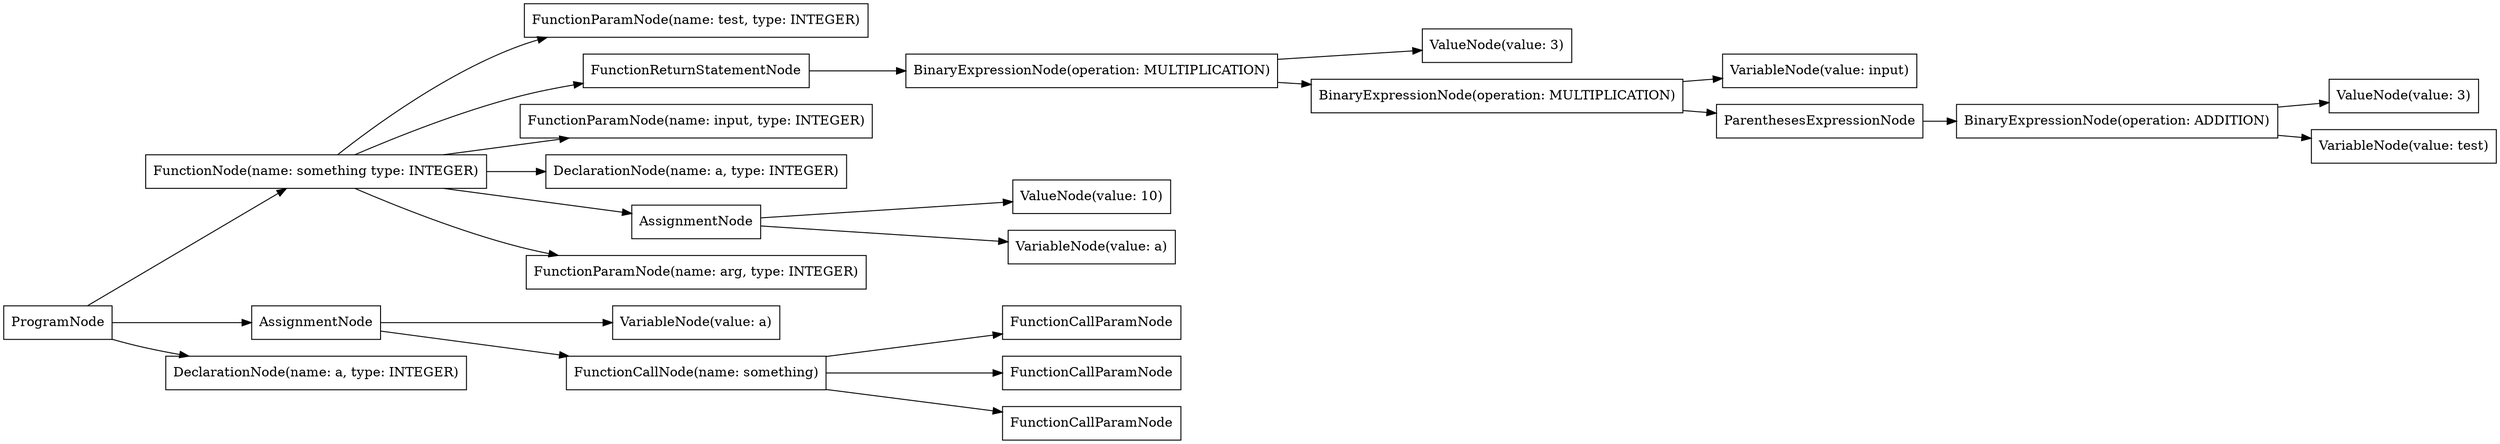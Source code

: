 digraph G {
rankdir=LR
"436a2025-1eb9-469b-b8ab-2cca559f06d0" [label="FunctionCallParamNode" shape="box"];
"52d97372-ce43-4295-afb2-06c4ff729e3e" [label="ValueNode(value: 3)" shape="box"];
"073d31b0-ce82-428f-beff-f0608198d40f" [label="FunctionParamNode(name: test, type: INTEGER)" shape="box"];
"55a59167-b674-4dc6-9735-eb742eccc5b1" [label="BinaryExpressionNode(operation: MULTIPLICATION)" shape="box"];
"625c83db-e9b4-49d2-b066-ecb37ea5029d" [label="ValueNode(value: 3)" shape="box"];
"4e4c8a99-650a-48a2-902d-b3561195f7dd" [label="FunctionReturnStatementNode" shape="box"];
"9b596121-0588-4f8c-bec6-1379c9f6413a" [label="VariableNode(value: input)" shape="box"];
"08c27989-3b9d-4a0e-a784-ab010866d02b" [label="FunctionNode(name: something type: INTEGER)" shape="box"];
"f3a42f38-023a-4ed8-8ba2-559460b1ce6f" [label="FunctionParamNode(name: input, type: INTEGER)" shape="box"];
"785a957d-55de-4461-a4a4-845e7a89fd31" [label="BinaryExpressionNode(operation: ADDITION)" shape="box"];
"28becb74-1c49-48c8-b7ad-d40bd51b17d6" [label="ValueNode(value: 10)" shape="box"];
"b9b977d8-97b8-4ccd-b524-0fbadc964d3f" [label="VariableNode(value: a)" shape="box"];
"eab85f18-5584-450f-b755-e77d46a018c6" [label="DeclarationNode(name: a, type: INTEGER)" shape="box"];
"63578607-793c-492a-9553-cef09ae94124" [label="ProgramNode" shape="box"];
"cd452c51-dd6e-4476-a9e1-8e25fcacf60e" [label="AssignmentNode" shape="box"];
"46f82dd1-3334-44aa-ad3f-70b543dad34b" [label="VariableNode(value: a)" shape="box"];
"3e929ecd-7701-48bc-bb6e-60e41a26f263" [label="BinaryExpressionNode(operation: MULTIPLICATION)" shape="box"];
"c8c0ce8b-02e9-4560-a141-57267dd93693" [label="DeclarationNode(name: a, type: INTEGER)" shape="box"];
"901143bd-6861-4325-a982-93863aa9fc75" [label="FunctionCallParamNode" shape="box"];
"b4371273-dfcd-4212-be59-9a1bc7275dcd" [label="AssignmentNode" shape="box"];
"69f2b2cd-6ce1-4859-aeb7-69e43badef8c" [label="FunctionCallNode(name: something)" shape="box"];
"077cf0a6-8eaf-4e31-b7c9-95078f43d9f1" [label="FunctionCallParamNode" shape="box"];
"98a4e367-12e2-4dc6-a8eb-130964f2c90e" [label="FunctionParamNode(name: arg, type: INTEGER)" shape="box"];
"a82b3dc3-c546-44dd-8d8b-5522a17cc55b" [label="ParenthesesExpressionNode" shape="box"];
"c131c53a-afa7-4add-a120-2e884fa25a86" [label="VariableNode(value: test)" shape="box"];
"63578607-793c-492a-9553-cef09ae94124" -> "08c27989-3b9d-4a0e-a784-ab010866d02b";
"08c27989-3b9d-4a0e-a784-ab010866d02b" -> "f3a42f38-023a-4ed8-8ba2-559460b1ce6f";
"08c27989-3b9d-4a0e-a784-ab010866d02b" -> "073d31b0-ce82-428f-beff-f0608198d40f";
"08c27989-3b9d-4a0e-a784-ab010866d02b" -> "98a4e367-12e2-4dc6-a8eb-130964f2c90e";
"08c27989-3b9d-4a0e-a784-ab010866d02b" -> "eab85f18-5584-450f-b755-e77d46a018c6";
"08c27989-3b9d-4a0e-a784-ab010866d02b" -> "b4371273-dfcd-4212-be59-9a1bc7275dcd";
"b4371273-dfcd-4212-be59-9a1bc7275dcd" -> "46f82dd1-3334-44aa-ad3f-70b543dad34b";
"b4371273-dfcd-4212-be59-9a1bc7275dcd" -> "28becb74-1c49-48c8-b7ad-d40bd51b17d6";
"08c27989-3b9d-4a0e-a784-ab010866d02b" -> "4e4c8a99-650a-48a2-902d-b3561195f7dd";
"4e4c8a99-650a-48a2-902d-b3561195f7dd" -> "55a59167-b674-4dc6-9735-eb742eccc5b1";
"55a59167-b674-4dc6-9735-eb742eccc5b1" -> "3e929ecd-7701-48bc-bb6e-60e41a26f263";
"3e929ecd-7701-48bc-bb6e-60e41a26f263" -> "a82b3dc3-c546-44dd-8d8b-5522a17cc55b";
"a82b3dc3-c546-44dd-8d8b-5522a17cc55b" -> "785a957d-55de-4461-a4a4-845e7a89fd31";
"785a957d-55de-4461-a4a4-845e7a89fd31" -> "c131c53a-afa7-4add-a120-2e884fa25a86";
"785a957d-55de-4461-a4a4-845e7a89fd31" -> "625c83db-e9b4-49d2-b066-ecb37ea5029d";
"3e929ecd-7701-48bc-bb6e-60e41a26f263" -> "9b596121-0588-4f8c-bec6-1379c9f6413a";
"55a59167-b674-4dc6-9735-eb742eccc5b1" -> "52d97372-ce43-4295-afb2-06c4ff729e3e";
"63578607-793c-492a-9553-cef09ae94124" -> "c8c0ce8b-02e9-4560-a141-57267dd93693";
"63578607-793c-492a-9553-cef09ae94124" -> "cd452c51-dd6e-4476-a9e1-8e25fcacf60e";
"cd452c51-dd6e-4476-a9e1-8e25fcacf60e" -> "b9b977d8-97b8-4ccd-b524-0fbadc964d3f";
"cd452c51-dd6e-4476-a9e1-8e25fcacf60e" -> "69f2b2cd-6ce1-4859-aeb7-69e43badef8c";
"69f2b2cd-6ce1-4859-aeb7-69e43badef8c" -> "077cf0a6-8eaf-4e31-b7c9-95078f43d9f1";
"69f2b2cd-6ce1-4859-aeb7-69e43badef8c" -> "901143bd-6861-4325-a982-93863aa9fc75";
"69f2b2cd-6ce1-4859-aeb7-69e43badef8c" -> "436a2025-1eb9-469b-b8ab-2cca559f06d0";
}